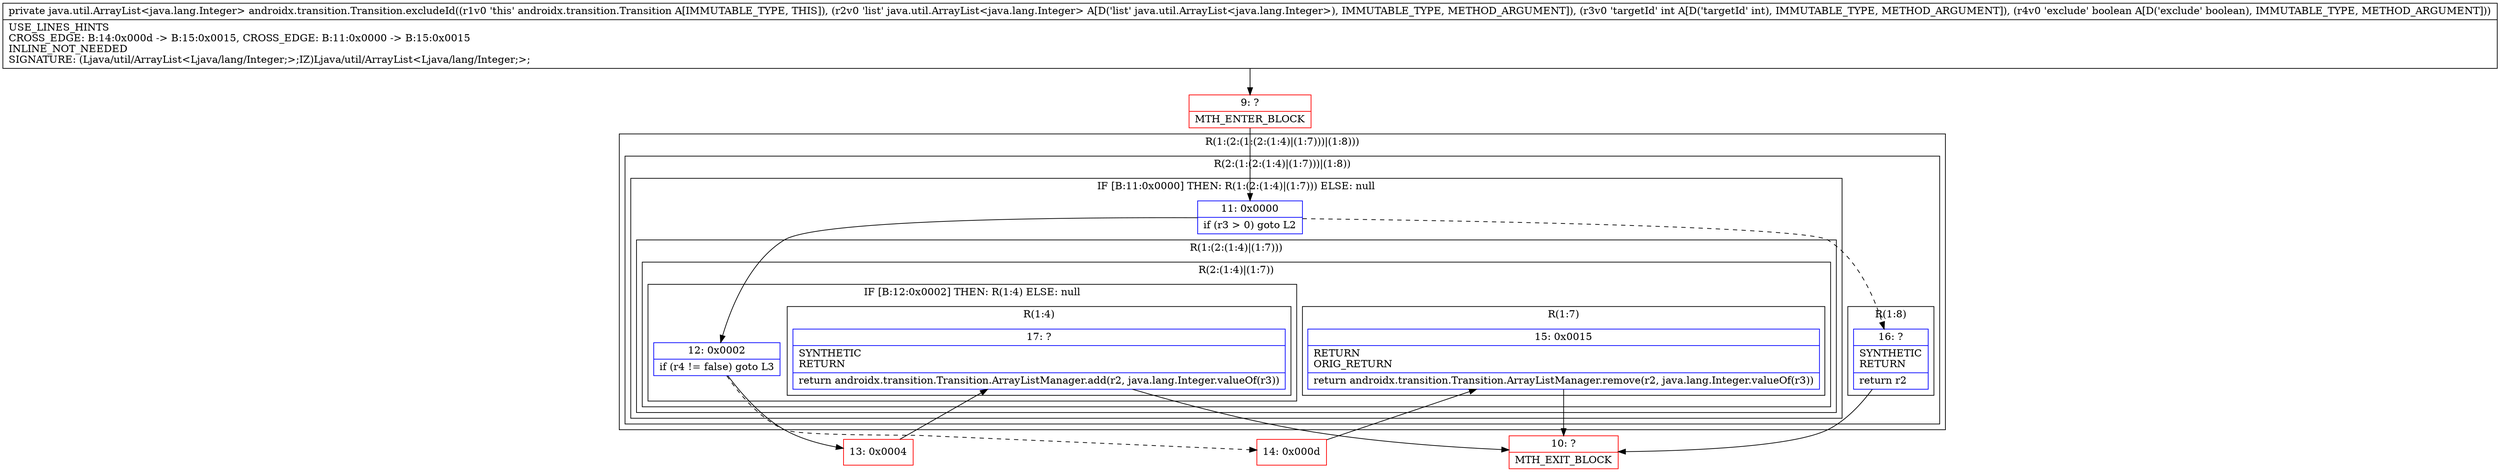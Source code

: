 digraph "CFG forandroidx.transition.Transition.excludeId(Ljava\/util\/ArrayList;IZ)Ljava\/util\/ArrayList;" {
subgraph cluster_Region_332888726 {
label = "R(1:(2:(1:(2:(1:4)|(1:7)))|(1:8)))";
node [shape=record,color=blue];
subgraph cluster_Region_175601171 {
label = "R(2:(1:(2:(1:4)|(1:7)))|(1:8))";
node [shape=record,color=blue];
subgraph cluster_IfRegion_343207777 {
label = "IF [B:11:0x0000] THEN: R(1:(2:(1:4)|(1:7))) ELSE: null";
node [shape=record,color=blue];
Node_11 [shape=record,label="{11\:\ 0x0000|if (r3 \> 0) goto L2\l}"];
subgraph cluster_Region_1375780809 {
label = "R(1:(2:(1:4)|(1:7)))";
node [shape=record,color=blue];
subgraph cluster_Region_2049666261 {
label = "R(2:(1:4)|(1:7))";
node [shape=record,color=blue];
subgraph cluster_IfRegion_1272797805 {
label = "IF [B:12:0x0002] THEN: R(1:4) ELSE: null";
node [shape=record,color=blue];
Node_12 [shape=record,label="{12\:\ 0x0002|if (r4 != false) goto L3\l}"];
subgraph cluster_Region_2019666832 {
label = "R(1:4)";
node [shape=record,color=blue];
Node_17 [shape=record,label="{17\:\ ?|SYNTHETIC\lRETURN\l|return androidx.transition.Transition.ArrayListManager.add(r2, java.lang.Integer.valueOf(r3))\l}"];
}
}
subgraph cluster_Region_793292194 {
label = "R(1:7)";
node [shape=record,color=blue];
Node_15 [shape=record,label="{15\:\ 0x0015|RETURN\lORIG_RETURN\l|return androidx.transition.Transition.ArrayListManager.remove(r2, java.lang.Integer.valueOf(r3))\l}"];
}
}
}
}
subgraph cluster_Region_245641562 {
label = "R(1:8)";
node [shape=record,color=blue];
Node_16 [shape=record,label="{16\:\ ?|SYNTHETIC\lRETURN\l|return r2\l}"];
}
}
}
Node_9 [shape=record,color=red,label="{9\:\ ?|MTH_ENTER_BLOCK\l}"];
Node_13 [shape=record,color=red,label="{13\:\ 0x0004}"];
Node_10 [shape=record,color=red,label="{10\:\ ?|MTH_EXIT_BLOCK\l}"];
Node_14 [shape=record,color=red,label="{14\:\ 0x000d}"];
MethodNode[shape=record,label="{private java.util.ArrayList\<java.lang.Integer\> androidx.transition.Transition.excludeId((r1v0 'this' androidx.transition.Transition A[IMMUTABLE_TYPE, THIS]), (r2v0 'list' java.util.ArrayList\<java.lang.Integer\> A[D('list' java.util.ArrayList\<java.lang.Integer\>), IMMUTABLE_TYPE, METHOD_ARGUMENT]), (r3v0 'targetId' int A[D('targetId' int), IMMUTABLE_TYPE, METHOD_ARGUMENT]), (r4v0 'exclude' boolean A[D('exclude' boolean), IMMUTABLE_TYPE, METHOD_ARGUMENT]))  | USE_LINES_HINTS\lCROSS_EDGE: B:14:0x000d \-\> B:15:0x0015, CROSS_EDGE: B:11:0x0000 \-\> B:15:0x0015\lINLINE_NOT_NEEDED\lSIGNATURE: (Ljava\/util\/ArrayList\<Ljava\/lang\/Integer;\>;IZ)Ljava\/util\/ArrayList\<Ljava\/lang\/Integer;\>;\l}"];
MethodNode -> Node_9;Node_11 -> Node_12;
Node_11 -> Node_16[style=dashed];
Node_12 -> Node_13;
Node_12 -> Node_14[style=dashed];
Node_17 -> Node_10;
Node_15 -> Node_10;
Node_16 -> Node_10;
Node_9 -> Node_11;
Node_13 -> Node_17;
Node_14 -> Node_15;
}

